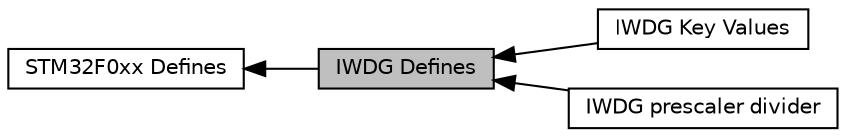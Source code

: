 digraph "IWDG Defines"
{
  edge [fontname="Helvetica",fontsize="10",labelfontname="Helvetica",labelfontsize="10"];
  node [fontname="Helvetica",fontsize="10",shape=record];
  rankdir=LR;
  Node2 [label="IWDG Key Values",height=0.2,width=0.4,color="black", fillcolor="white", style="filled",URL="$group__iwdg__key.html"];
  Node0 [label="IWDG Defines",height=0.2,width=0.4,color="black", fillcolor="grey75", style="filled", fontcolor="black"];
  Node1 [label="STM32F0xx Defines",height=0.2,width=0.4,color="black", fillcolor="white", style="filled",URL="$group__STM32F0xx__defines.html",tooltip="Defined Constants and Types for the STM32F0xx series. "];
  Node3 [label="IWDG prescaler divider",height=0.2,width=0.4,color="black", fillcolor="white", style="filled",URL="$group__iwdg__prediv.html"];
  Node1->Node0 [shape=plaintext, dir="back", style="solid"];
  Node0->Node2 [shape=plaintext, dir="back", style="solid"];
  Node0->Node3 [shape=plaintext, dir="back", style="solid"];
}
